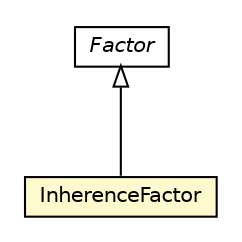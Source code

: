 #!/usr/local/bin/dot
#
# Class diagram 
# Generated by UMLGraph version R5_6-24-gf6e263 (http://www.umlgraph.org/)
#

digraph G {
	edge [fontname="Helvetica",fontsize=10,labelfontname="Helvetica",labelfontsize=10];
	node [fontname="Helvetica",fontsize=10,shape=plaintext];
	nodesep=0.25;
	ranksep=0.5;
	// org.universAAL.ontology.security.InherenceFactor
	c4700545 [label=<<table title="org.universAAL.ontology.security.InherenceFactor" border="0" cellborder="1" cellspacing="0" cellpadding="2" port="p" bgcolor="lemonChiffon" href="./InherenceFactor.html">
		<tr><td><table border="0" cellspacing="0" cellpadding="1">
<tr><td align="center" balign="center"> InherenceFactor </td></tr>
		</table></td></tr>
		</table>>, URL="./InherenceFactor.html", fontname="Helvetica", fontcolor="black", fontsize=10.0];
	// org.universAAL.ontology.security.Factor
	c4700549 [label=<<table title="org.universAAL.ontology.security.Factor" border="0" cellborder="1" cellspacing="0" cellpadding="2" port="p" href="./Factor.html">
		<tr><td><table border="0" cellspacing="0" cellpadding="1">
<tr><td align="center" balign="center"><font face="Helvetica-Oblique"> Factor </font></td></tr>
		</table></td></tr>
		</table>>, URL="./Factor.html", fontname="Helvetica", fontcolor="black", fontsize=10.0];
	//org.universAAL.ontology.security.InherenceFactor extends org.universAAL.ontology.security.Factor
	c4700549:p -> c4700545:p [dir=back,arrowtail=empty];
}

